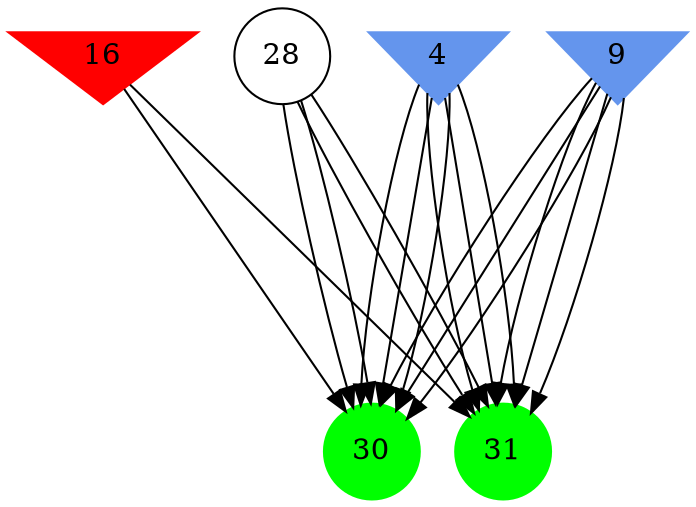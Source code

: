 digraph brain {
	ranksep=2.0;
	4 [shape=invtriangle,style=filled,color=cornflowerblue];
	9 [shape=invtriangle,style=filled,color=cornflowerblue];
	16 [shape=invtriangle,style=filled,color=red];
	28 [shape=circle,color=black];
	30 [shape=circle,style=filled,color=green];
	31 [shape=circle,style=filled,color=green];
	9	->	31;
	9	->	30;
	4	->	31;
	4	->	30;
	28	->	31;
	28	->	30;
	9	->	31;
	9	->	30;
	4	->	31;
	4	->	30;
	16	->	31;
	16	->	30;
	9	->	31;
	9	->	30;
	4	->	31;
	4	->	30;
	28	->	31;
	28	->	30;
	{ rank=same; 4; 9; 16; }
	{ rank=same; 28; }
	{ rank=same; 30; 31; }
}
